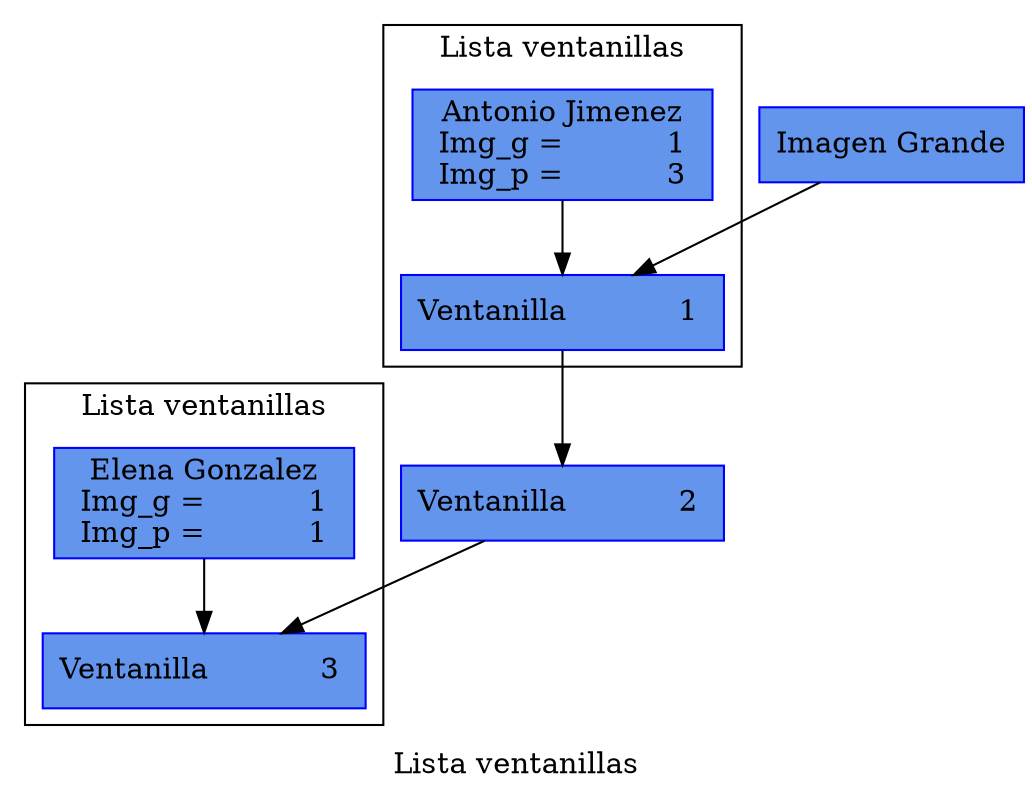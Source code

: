  digraph lista_ventanillas {
 label= "Lista ventanillas";
     node [shape=box, style=filled, color=blue, fillcolor=cornflowerblue];
     "Node           1 " [label="Ventanilla            1 "];
 subgraph cluster_cAntonioJimenez                                                                                      {
     "Node_c           1 " [label="Antonio Jimenez\n Img_g =           1 \n Img_p =           3 "];
     "Node_c           1 " -> "Node           1 ";
 }
     "Node           1 " -> "Node           2 ";
     "Node_img           1 " [label="Imagen Grande"];
     "Node_img           1 " -> "Node           1 ";
     "Node           2 " [label="Ventanilla            2 "];
     "Node           2 " -> "Node           3 ";
     "Node           3 " [label="Ventanilla            3 "];
 subgraph cluster_cElenaGonzalez                                                                                       {
     "Node_c           3 " [label="Elena Gonzalez\n Img_g =           1 \n Img_p =           1 "];
     "Node_c           3 " -> "Node           3 ";
 }
 }
